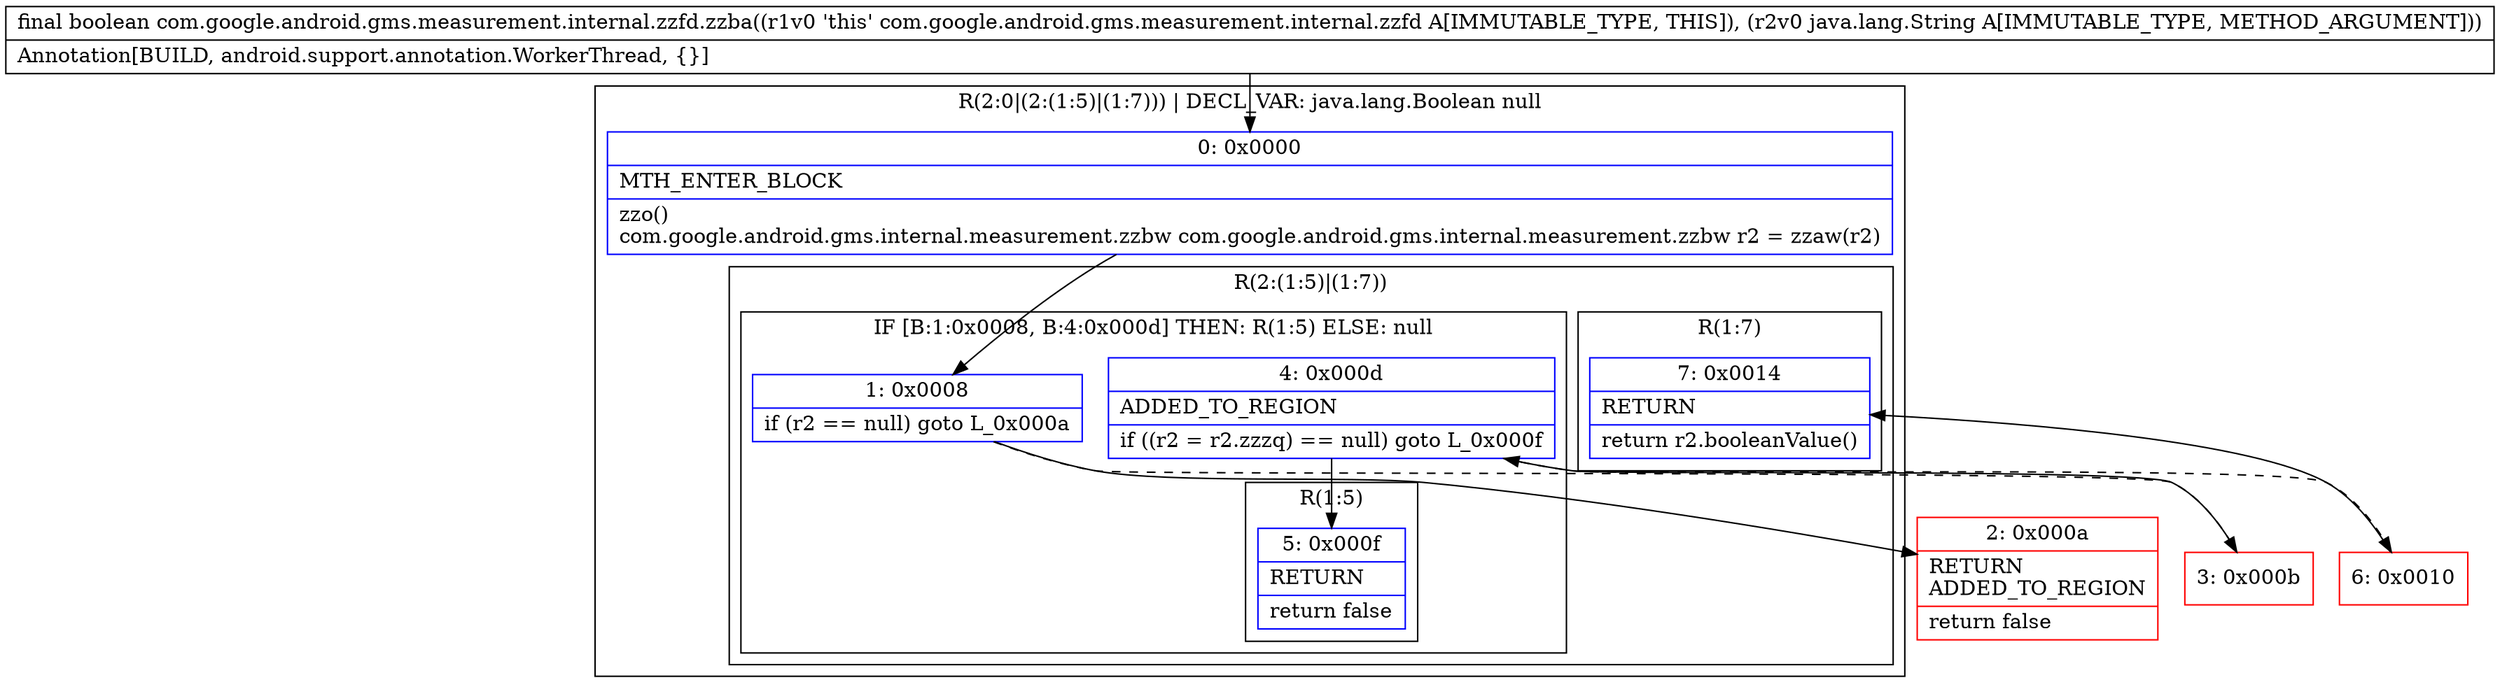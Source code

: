 digraph "CFG forcom.google.android.gms.measurement.internal.zzfd.zzba(Ljava\/lang\/String;)Z" {
subgraph cluster_Region_569771239 {
label = "R(2:0|(2:(1:5)|(1:7))) | DECL_VAR: java.lang.Boolean null\l";
node [shape=record,color=blue];
Node_0 [shape=record,label="{0\:\ 0x0000|MTH_ENTER_BLOCK\l|zzo()\lcom.google.android.gms.internal.measurement.zzbw com.google.android.gms.internal.measurement.zzbw r2 = zzaw(r2)\l}"];
subgraph cluster_Region_1874414976 {
label = "R(2:(1:5)|(1:7))";
node [shape=record,color=blue];
subgraph cluster_IfRegion_280712357 {
label = "IF [B:1:0x0008, B:4:0x000d] THEN: R(1:5) ELSE: null";
node [shape=record,color=blue];
Node_1 [shape=record,label="{1\:\ 0x0008|if (r2 == null) goto L_0x000a\l}"];
Node_4 [shape=record,label="{4\:\ 0x000d|ADDED_TO_REGION\l|if ((r2 = r2.zzzq) == null) goto L_0x000f\l}"];
subgraph cluster_Region_399927830 {
label = "R(1:5)";
node [shape=record,color=blue];
Node_5 [shape=record,label="{5\:\ 0x000f|RETURN\l|return false\l}"];
}
}
subgraph cluster_Region_1408359279 {
label = "R(1:7)";
node [shape=record,color=blue];
Node_7 [shape=record,label="{7\:\ 0x0014|RETURN\l|return r2.booleanValue()\l}"];
}
}
}
Node_2 [shape=record,color=red,label="{2\:\ 0x000a|RETURN\lADDED_TO_REGION\l|return false\l}"];
Node_3 [shape=record,color=red,label="{3\:\ 0x000b}"];
Node_6 [shape=record,color=red,label="{6\:\ 0x0010}"];
MethodNode[shape=record,label="{final boolean com.google.android.gms.measurement.internal.zzfd.zzba((r1v0 'this' com.google.android.gms.measurement.internal.zzfd A[IMMUTABLE_TYPE, THIS]), (r2v0 java.lang.String A[IMMUTABLE_TYPE, METHOD_ARGUMENT]))  | Annotation[BUILD, android.support.annotation.WorkerThread, \{\}]\l}"];
MethodNode -> Node_0;
Node_0 -> Node_1;
Node_1 -> Node_2;
Node_1 -> Node_3[style=dashed];
Node_4 -> Node_5;
Node_4 -> Node_6[style=dashed];
Node_3 -> Node_4;
Node_6 -> Node_7;
}

